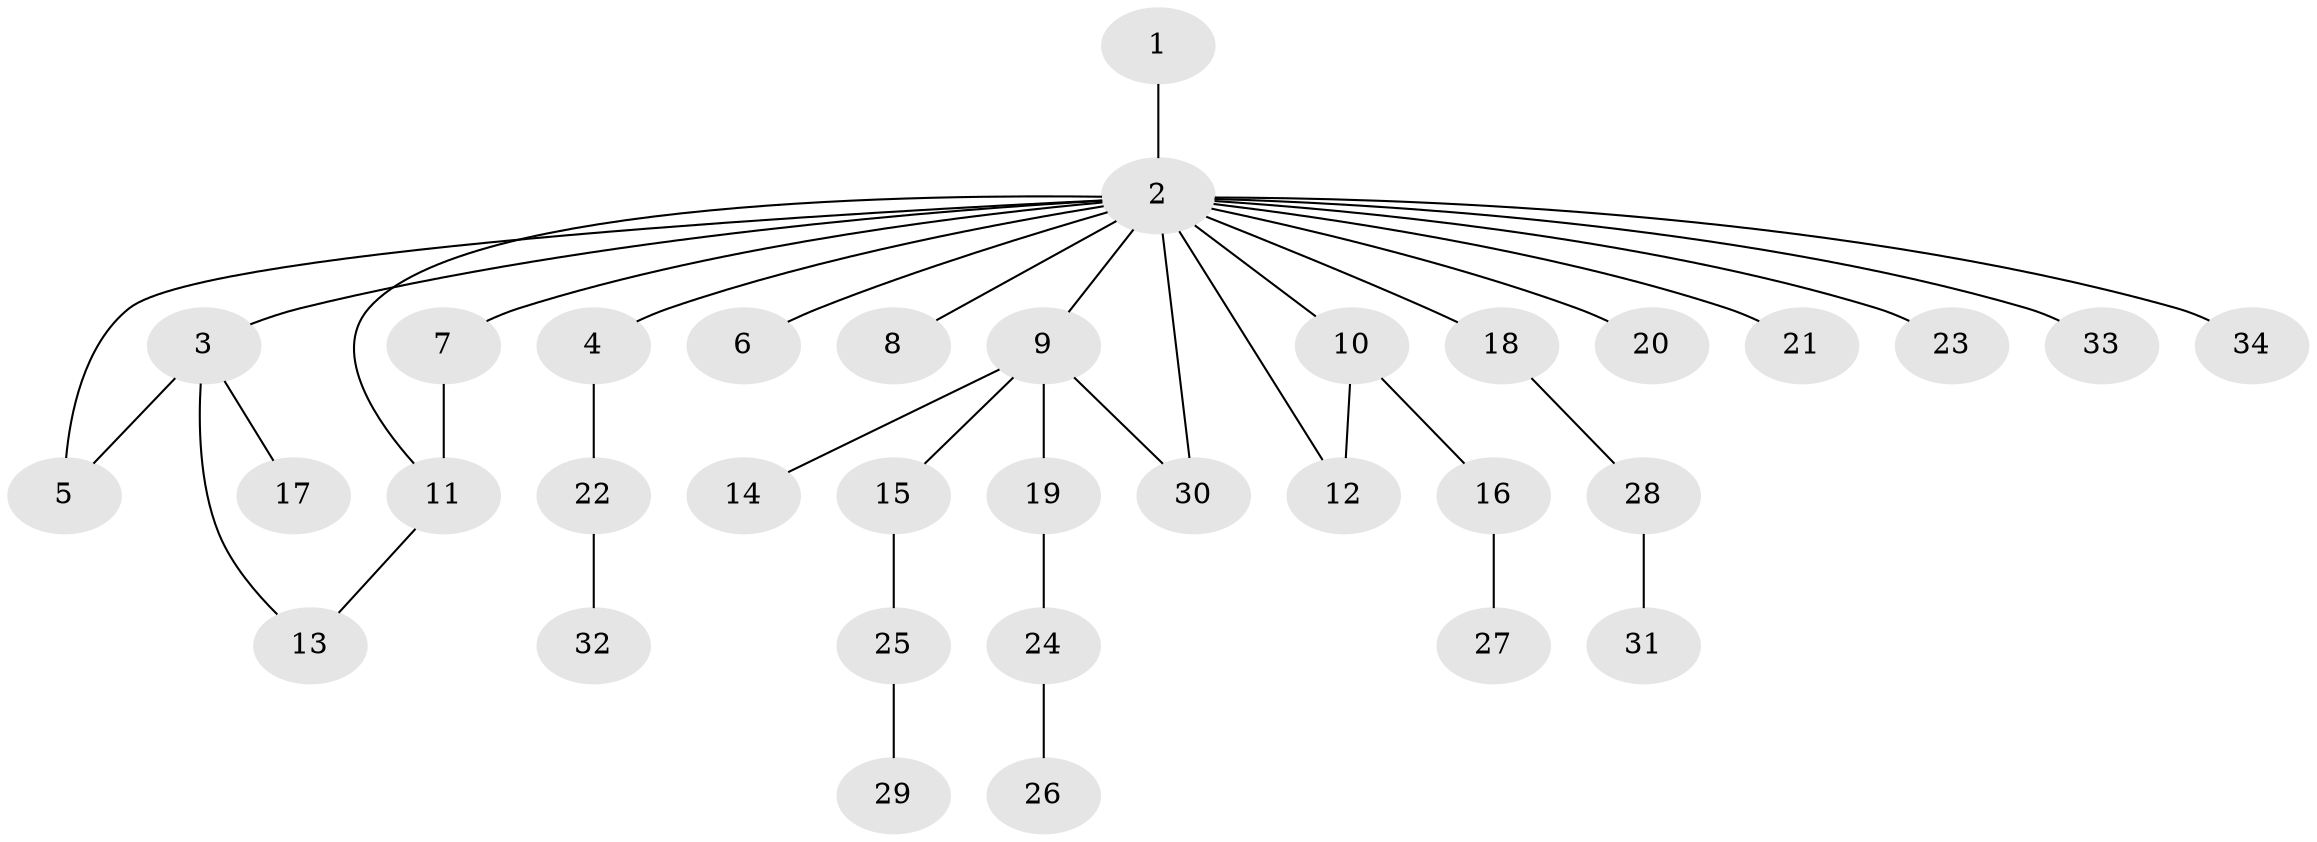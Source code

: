 // original degree distribution, {2: 0.18181818181818182, 1: 0.509090909090909, 20: 0.01818181818181818, 6: 0.01818181818181818, 3: 0.18181818181818182, 4: 0.09090909090909091}
// Generated by graph-tools (version 1.1) at 2025/50/03/04/25 22:50:39]
// undirected, 34 vertices, 38 edges
graph export_dot {
  node [color=gray90,style=filled];
  1;
  2;
  3;
  4;
  5;
  6;
  7;
  8;
  9;
  10;
  11;
  12;
  13;
  14;
  15;
  16;
  17;
  18;
  19;
  20;
  21;
  22;
  23;
  24;
  25;
  26;
  27;
  28;
  29;
  30;
  31;
  32;
  33;
  34;
  1 -- 2 [weight=1.0];
  2 -- 3 [weight=1.0];
  2 -- 4 [weight=1.0];
  2 -- 5 [weight=1.0];
  2 -- 6 [weight=1.0];
  2 -- 7 [weight=1.0];
  2 -- 8 [weight=1.0];
  2 -- 9 [weight=1.0];
  2 -- 10 [weight=1.0];
  2 -- 11 [weight=1.0];
  2 -- 12 [weight=1.0];
  2 -- 18 [weight=1.0];
  2 -- 20 [weight=1.0];
  2 -- 21 [weight=1.0];
  2 -- 23 [weight=1.0];
  2 -- 30 [weight=1.0];
  2 -- 33 [weight=1.0];
  2 -- 34 [weight=1.0];
  3 -- 5 [weight=1.0];
  3 -- 13 [weight=1.0];
  3 -- 17 [weight=1.0];
  4 -- 22 [weight=1.0];
  7 -- 11 [weight=1.0];
  9 -- 14 [weight=1.0];
  9 -- 15 [weight=2.0];
  9 -- 19 [weight=2.0];
  9 -- 30 [weight=1.0];
  10 -- 12 [weight=1.0];
  10 -- 16 [weight=1.0];
  11 -- 13 [weight=1.0];
  15 -- 25 [weight=1.0];
  16 -- 27 [weight=1.0];
  18 -- 28 [weight=1.0];
  19 -- 24 [weight=1.0];
  22 -- 32 [weight=1.0];
  24 -- 26 [weight=1.0];
  25 -- 29 [weight=1.0];
  28 -- 31 [weight=1.0];
}
